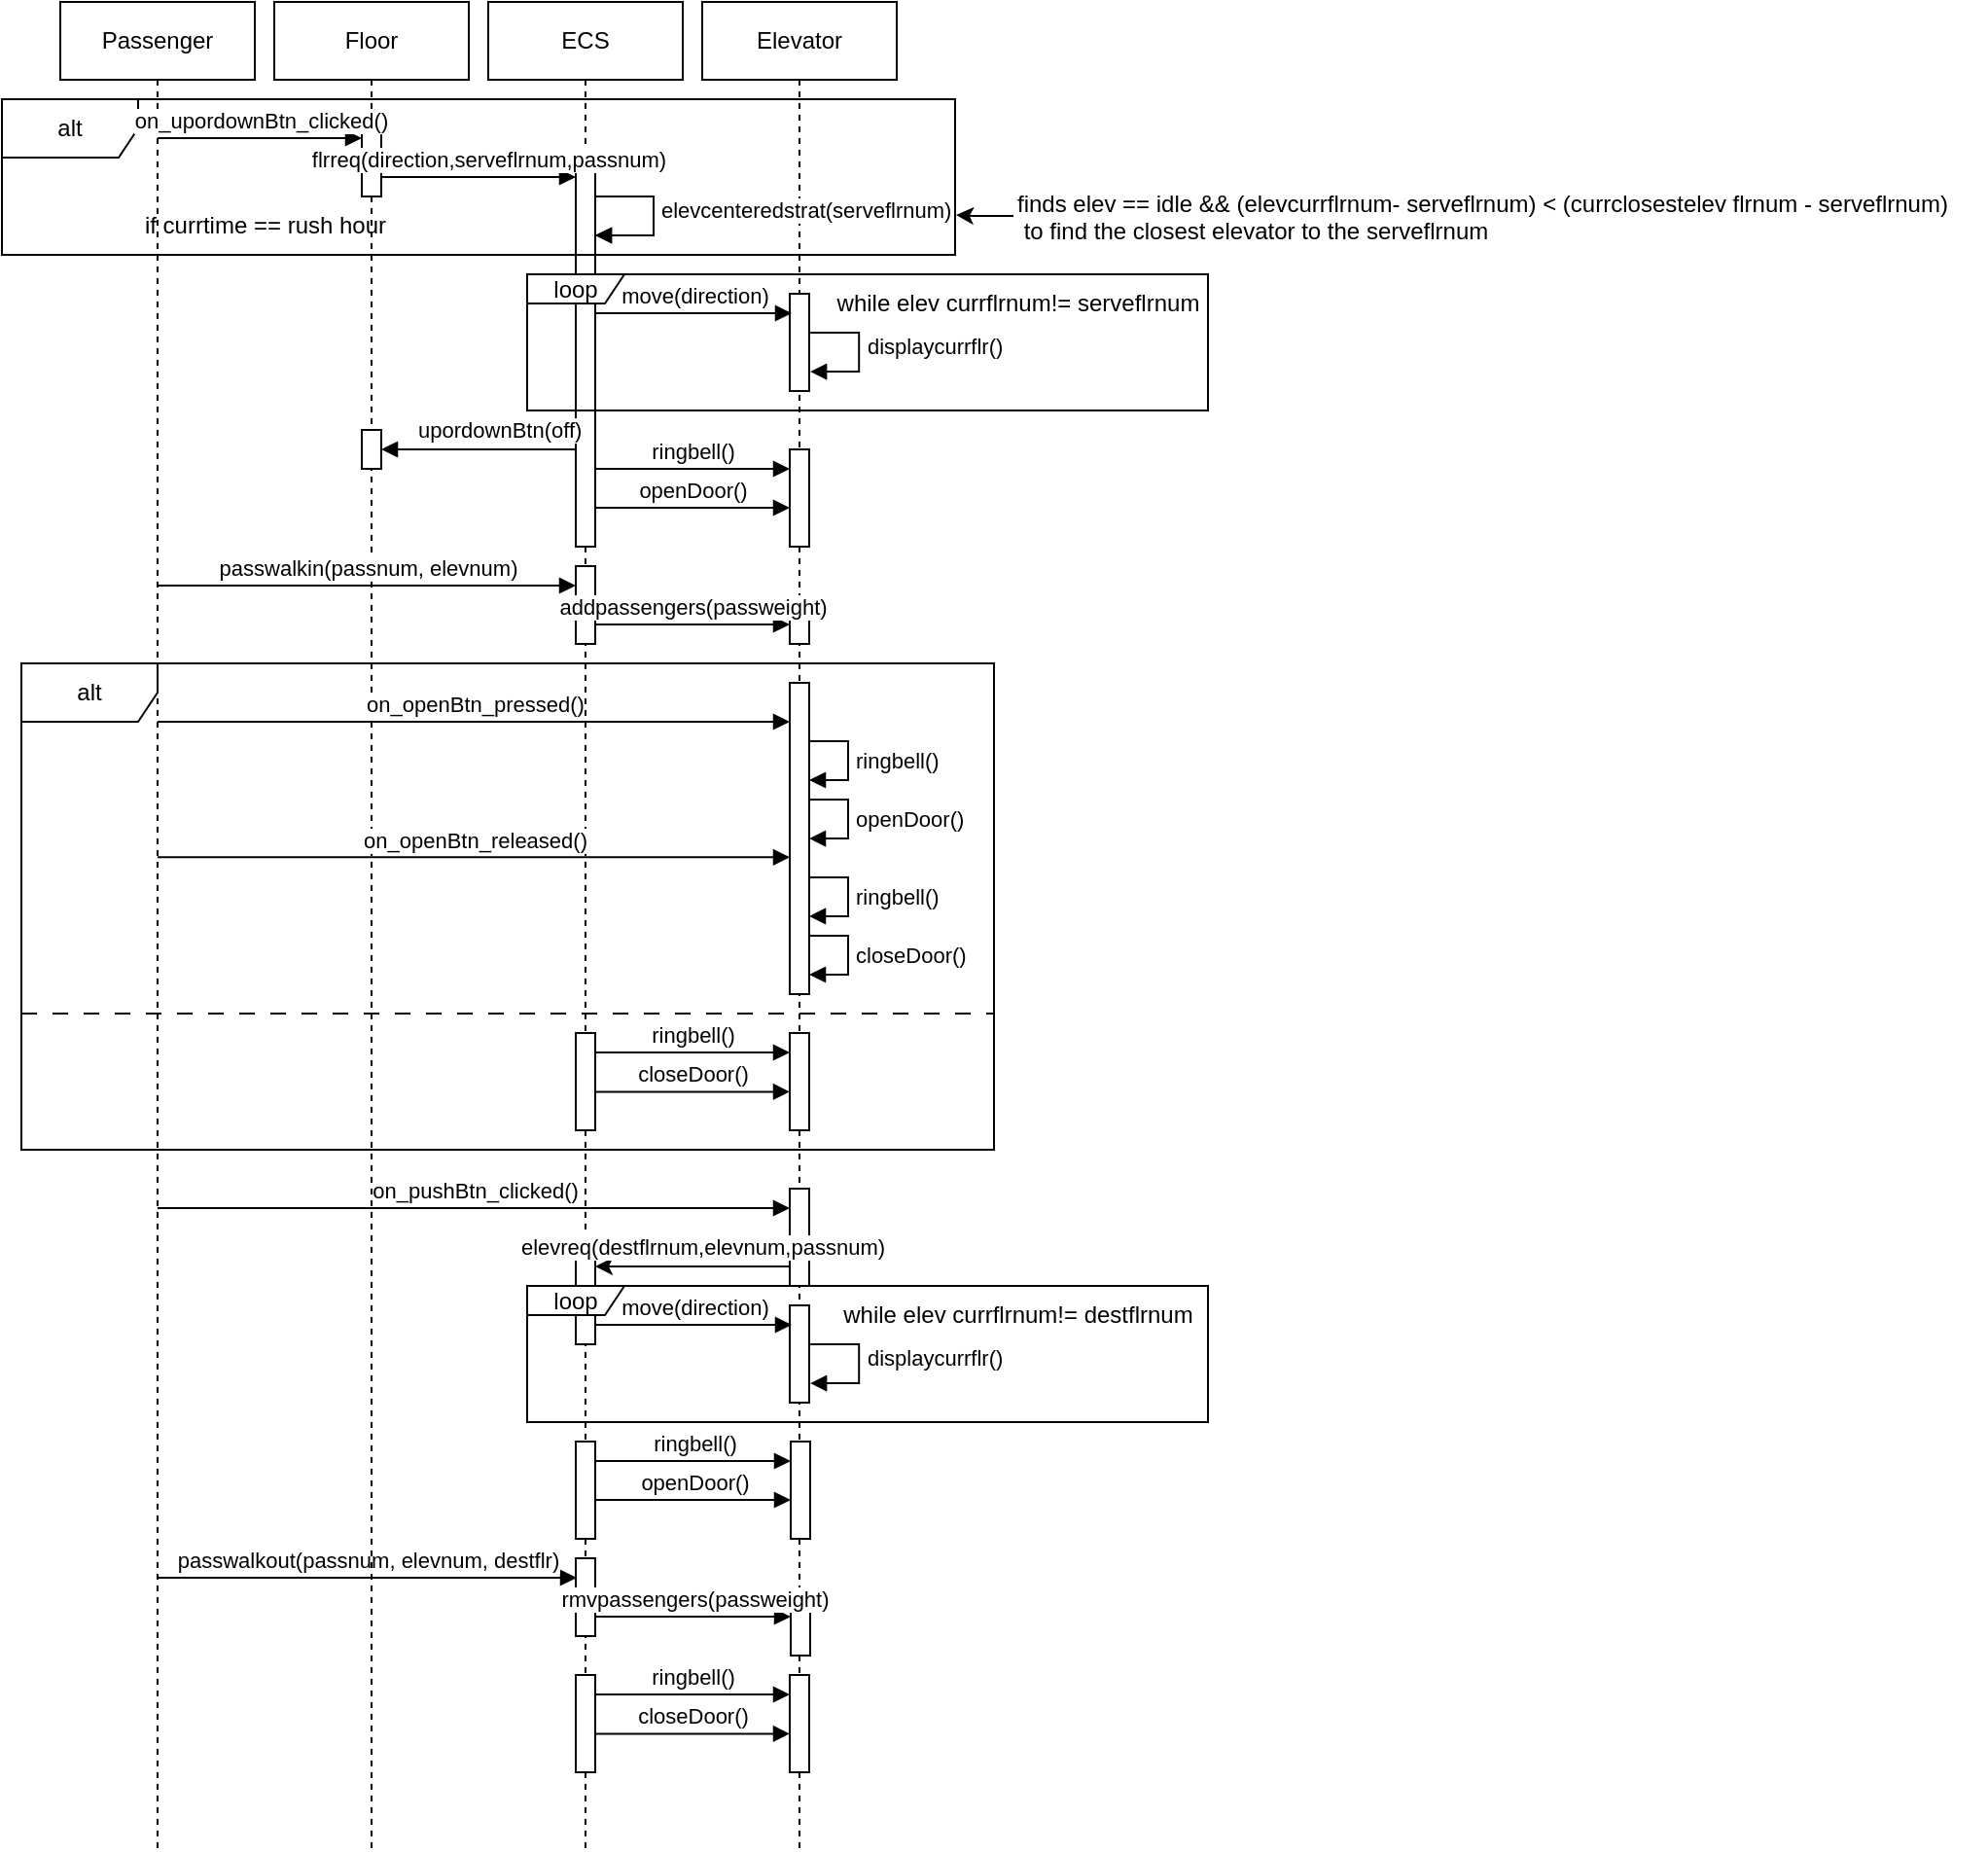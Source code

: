<mxfile version="21.0.8"><diagram name="Page-1" id="2YBvvXClWsGukQMizWep"><mxGraphModel dx="1195" dy="637" grid="1" gridSize="10" guides="1" tooltips="1" connect="1" arrows="1" fold="1" page="1" pageScale="1" pageWidth="850" pageHeight="1100" math="0" shadow="0"><root><mxCell id="0"/><mxCell id="1" parent="0"/><mxCell id="DRVwqSo1FfU3gmkFrwqH-10" value="" style="html=1;points=[];perimeter=orthogonalPerimeter;outlineConnect=0;targetShapes=umlLifeline;portConstraint=eastwest;newEdgeStyle={&quot;edgeStyle&quot;:&quot;elbowEdgeStyle&quot;,&quot;elbow&quot;:&quot;vertical&quot;,&quot;curved&quot;:0,&quot;rounded&quot;:0};" vertex="1" parent="1"><mxGeometry x="305" y="120" width="10" height="200" as="geometry"/></mxCell><mxCell id="DRVwqSo1FfU3gmkFrwqH-79" value="ECS" style="shape=umlLifeline;perimeter=lifelinePerimeter;whiteSpace=wrap;html=1;container=0;dropTarget=0;collapsible=0;recursiveResize=0;outlineConnect=0;portConstraint=eastwest;newEdgeStyle={&quot;edgeStyle&quot;:&quot;elbowEdgeStyle&quot;,&quot;elbow&quot;:&quot;vertical&quot;,&quot;curved&quot;:0,&quot;rounded&quot;:0};" vertex="1" parent="1"><mxGeometry x="260" y="40" width="100" height="950" as="geometry"/></mxCell><mxCell id="DRVwqSo1FfU3gmkFrwqH-80" value="" style="html=1;points=[];perimeter=orthogonalPerimeter;outlineConnect=0;targetShapes=umlLifeline;portConstraint=eastwest;newEdgeStyle={&quot;edgeStyle&quot;:&quot;elbowEdgeStyle&quot;,&quot;elbow&quot;:&quot;vertical&quot;,&quot;curved&quot;:0,&quot;rounded&quot;:0};" vertex="1" parent="DRVwqSo1FfU3gmkFrwqH-79"><mxGeometry x="45" y="80" width="10" height="200" as="geometry"/></mxCell><mxCell id="DRVwqSo1FfU3gmkFrwqH-81" value="elevcenteredstrat(serveflrnum)" style="edgeStyle=orthogonalEdgeStyle;html=1;align=left;spacingLeft=2;endArrow=block;rounded=0;strokeColor=default;elbow=vertical;" edge="1" parent="DRVwqSo1FfU3gmkFrwqH-79" source="DRVwqSo1FfU3gmkFrwqH-80" target="DRVwqSo1FfU3gmkFrwqH-80"><mxGeometry x="-0.091" relative="1" as="geometry"><mxPoint x="60.0" y="100.0" as="sourcePoint"/><Array as="points"><mxPoint x="85" y="100"/><mxPoint x="85" y="120"/></Array><mxPoint x="60.0" y="120.0" as="targetPoint"/><mxPoint as="offset"/></mxGeometry></mxCell><mxCell id="DRVwqSo1FfU3gmkFrwqH-82" value="" style="html=1;points=[];perimeter=orthogonalPerimeter;outlineConnect=0;targetShapes=umlLifeline;portConstraint=eastwest;newEdgeStyle={&quot;edgeStyle&quot;:&quot;elbowEdgeStyle&quot;,&quot;elbow&quot;:&quot;vertical&quot;,&quot;curved&quot;:0,&quot;rounded&quot;:0};" vertex="1" parent="DRVwqSo1FfU3gmkFrwqH-79"><mxGeometry x="45" y="290" width="10" height="40" as="geometry"/></mxCell><mxCell id="DRVwqSo1FfU3gmkFrwqH-83" value="" style="html=1;points=[];perimeter=orthogonalPerimeter;outlineConnect=0;targetShapes=umlLifeline;portConstraint=eastwest;newEdgeStyle={&quot;edgeStyle&quot;:&quot;elbowEdgeStyle&quot;,&quot;elbow&quot;:&quot;vertical&quot;,&quot;curved&quot;:0,&quot;rounded&quot;:0};" vertex="1" parent="DRVwqSo1FfU3gmkFrwqH-79"><mxGeometry x="45" y="530" width="10" height="50" as="geometry"/></mxCell><mxCell id="DRVwqSo1FfU3gmkFrwqH-84" value="" style="html=1;points=[];perimeter=orthogonalPerimeter;outlineConnect=0;targetShapes=umlLifeline;portConstraint=eastwest;newEdgeStyle={&quot;edgeStyle&quot;:&quot;elbowEdgeStyle&quot;,&quot;elbow&quot;:&quot;vertical&quot;,&quot;curved&quot;:0,&quot;rounded&quot;:0};" vertex="1" parent="DRVwqSo1FfU3gmkFrwqH-79"><mxGeometry x="45" y="640" width="10" height="50" as="geometry"/></mxCell><mxCell id="DRVwqSo1FfU3gmkFrwqH-91" value="" style="html=1;points=[];perimeter=orthogonalPerimeter;outlineConnect=0;targetShapes=umlLifeline;portConstraint=eastwest;newEdgeStyle={&quot;edgeStyle&quot;:&quot;elbowEdgeStyle&quot;,&quot;elbow&quot;:&quot;vertical&quot;,&quot;curved&quot;:0,&quot;rounded&quot;:0};" vertex="1" parent="DRVwqSo1FfU3gmkFrwqH-79"><mxGeometry x="45" y="740" width="10" height="50" as="geometry"/></mxCell><mxCell id="DRVwqSo1FfU3gmkFrwqH-28" value="alt" style="shape=umlFrame;whiteSpace=wrap;html=1;width=70;height=30;" vertex="1" parent="1"><mxGeometry x="20" y="380" width="500" height="250" as="geometry"/></mxCell><mxCell id="fwBxa_RPbavBCtS1YGhY-19" value="Elevator" style="shape=umlLifeline;perimeter=lifelinePerimeter;whiteSpace=wrap;html=1;container=0;dropTarget=0;collapsible=0;recursiveResize=0;outlineConnect=0;portConstraint=eastwest;newEdgeStyle={&quot;edgeStyle&quot;:&quot;elbowEdgeStyle&quot;,&quot;elbow&quot;:&quot;vertical&quot;,&quot;curved&quot;:0,&quot;rounded&quot;:0};" parent="1" vertex="1"><mxGeometry x="370" y="40" width="100" height="950" as="geometry"/></mxCell><mxCell id="DRVwqSo1FfU3gmkFrwqH-16" value="" style="html=1;points=[];perimeter=orthogonalPerimeter;outlineConnect=0;targetShapes=umlLifeline;portConstraint=eastwest;newEdgeStyle={&quot;edgeStyle&quot;:&quot;elbowEdgeStyle&quot;,&quot;elbow&quot;:&quot;vertical&quot;,&quot;curved&quot;:0,&quot;rounded&quot;:0};" vertex="1" parent="fwBxa_RPbavBCtS1YGhY-19"><mxGeometry x="45" y="150" width="10" height="50" as="geometry"/></mxCell><mxCell id="DRVwqSo1FfU3gmkFrwqH-21" value="" style="html=1;points=[];perimeter=orthogonalPerimeter;outlineConnect=0;targetShapes=umlLifeline;portConstraint=eastwest;newEdgeStyle={&quot;edgeStyle&quot;:&quot;elbowEdgeStyle&quot;,&quot;elbow&quot;:&quot;vertical&quot;,&quot;curved&quot;:0,&quot;rounded&quot;:0};" vertex="1" parent="fwBxa_RPbavBCtS1YGhY-19"><mxGeometry x="45" y="230" width="10" height="50" as="geometry"/></mxCell><mxCell id="DRVwqSo1FfU3gmkFrwqH-27" value="" style="html=1;points=[];perimeter=orthogonalPerimeter;outlineConnect=0;targetShapes=umlLifeline;portConstraint=eastwest;newEdgeStyle={&quot;edgeStyle&quot;:&quot;elbowEdgeStyle&quot;,&quot;elbow&quot;:&quot;vertical&quot;,&quot;curved&quot;:0,&quot;rounded&quot;:0};" vertex="1" parent="fwBxa_RPbavBCtS1YGhY-19"><mxGeometry x="45" y="310" width="10" height="20" as="geometry"/></mxCell><mxCell id="DRVwqSo1FfU3gmkFrwqH-46" value="" style="html=1;points=[];perimeter=orthogonalPerimeter;outlineConnect=0;targetShapes=umlLifeline;portConstraint=eastwest;newEdgeStyle={&quot;edgeStyle&quot;:&quot;elbowEdgeStyle&quot;,&quot;elbow&quot;:&quot;vertical&quot;,&quot;curved&quot;:0,&quot;rounded&quot;:0};" vertex="1" parent="fwBxa_RPbavBCtS1YGhY-19"><mxGeometry x="45" y="350" width="10" height="160" as="geometry"/></mxCell><mxCell id="DRVwqSo1FfU3gmkFrwqH-60" value="" style="html=1;points=[];perimeter=orthogonalPerimeter;outlineConnect=0;targetShapes=umlLifeline;portConstraint=eastwest;newEdgeStyle={&quot;edgeStyle&quot;:&quot;elbowEdgeStyle&quot;,&quot;elbow&quot;:&quot;vertical&quot;,&quot;curved&quot;:0,&quot;rounded&quot;:0};" vertex="1" parent="fwBxa_RPbavBCtS1YGhY-19"><mxGeometry x="45" y="530" width="10" height="50" as="geometry"/></mxCell><mxCell id="DRVwqSo1FfU3gmkFrwqH-66" value="" style="html=1;points=[];perimeter=orthogonalPerimeter;outlineConnect=0;targetShapes=umlLifeline;portConstraint=eastwest;newEdgeStyle={&quot;edgeStyle&quot;:&quot;elbowEdgeStyle&quot;,&quot;elbow&quot;:&quot;vertical&quot;,&quot;curved&quot;:0,&quot;rounded&quot;:0};" vertex="1" parent="fwBxa_RPbavBCtS1YGhY-19"><mxGeometry x="45" y="610" width="10" height="50" as="geometry"/></mxCell><mxCell id="DRVwqSo1FfU3gmkFrwqH-85" value="" style="html=1;points=[];perimeter=orthogonalPerimeter;outlineConnect=0;targetShapes=umlLifeline;portConstraint=eastwest;newEdgeStyle={&quot;edgeStyle&quot;:&quot;elbowEdgeStyle&quot;,&quot;elbow&quot;:&quot;vertical&quot;,&quot;curved&quot;:0,&quot;rounded&quot;:0};" vertex="1" parent="fwBxa_RPbavBCtS1YGhY-19"><mxGeometry x="45.5" y="740" width="10" height="50" as="geometry"/></mxCell><mxCell id="DRVwqSo1FfU3gmkFrwqH-86" value="ringbell()" style="html=1;verticalAlign=bottom;endArrow=block;edgeStyle=elbowEdgeStyle;elbow=vertical;curved=0;rounded=0;" edge="1" parent="fwBxa_RPbavBCtS1YGhY-19"><mxGeometry x="0.002" relative="1" as="geometry"><mxPoint x="-54.5" y="750.0" as="sourcePoint"/><Array as="points"><mxPoint x="-29.5" y="750"/><mxPoint x="25.5" y="739.71"/><mxPoint x="35.5" y="739.71"/><mxPoint x="15.5" y="729.71"/><mxPoint x="136" y="739.71"/><mxPoint x="126" y="769.71"/><mxPoint x="96" y="739.71"/><mxPoint x="116" y="719.71"/><mxPoint x="66" y="699.71"/><mxPoint x="46" y="679.71"/><mxPoint x="26" y="669.71"/><mxPoint x="46" y="689.71"/></Array><mxPoint x="45.5" y="750" as="targetPoint"/><mxPoint as="offset"/></mxGeometry></mxCell><mxCell id="DRVwqSo1FfU3gmkFrwqH-87" value="openDoor()" style="html=1;verticalAlign=bottom;endArrow=block;edgeStyle=elbowEdgeStyle;elbow=vertical;curved=0;rounded=0;" edge="1" parent="fwBxa_RPbavBCtS1YGhY-19"><mxGeometry x="0.002" relative="1" as="geometry"><mxPoint x="-54.5" y="770.0" as="sourcePoint"/><Array as="points"><mxPoint x="10.5" y="770"/><mxPoint x="25.5" y="759.71"/><mxPoint x="35.5" y="759.71"/><mxPoint x="15.5" y="749.71"/><mxPoint x="136" y="759.71"/><mxPoint x="126" y="789.71"/><mxPoint x="96" y="759.71"/><mxPoint x="116" y="739.71"/><mxPoint x="66" y="719.71"/><mxPoint x="46" y="699.71"/><mxPoint x="26" y="689.71"/><mxPoint x="46" y="709.71"/></Array><mxPoint x="45.5" y="770" as="targetPoint"/><mxPoint as="offset"/></mxGeometry></mxCell><mxCell id="DRVwqSo1FfU3gmkFrwqH-88" value="passwalkout(passnum, elevnum, destflr)" style="html=1;verticalAlign=bottom;endArrow=block;edgeStyle=elbowEdgeStyle;elbow=vertical;curved=0;rounded=0;" edge="1" parent="fwBxa_RPbavBCtS1YGhY-19" source="fwBxa_RPbavBCtS1YGhY-17"><mxGeometry x="0.002" relative="1" as="geometry"><mxPoint x="-277" y="810" as="sourcePoint"/><Array as="points"><mxPoint x="-177" y="810"/><mxPoint x="-306.5" y="840"/><mxPoint x="-306.5" y="830"/><mxPoint x="-316.5" y="860"/><mxPoint x="-346.5" y="830"/><mxPoint x="-326.5" y="810"/><mxPoint x="-376.5" y="790"/><mxPoint x="-396.5" y="770"/><mxPoint x="-416.5" y="760"/><mxPoint x="-396.5" y="780"/></Array><mxPoint x="-64.5" y="810" as="targetPoint"/><mxPoint as="offset"/></mxGeometry></mxCell><mxCell id="DRVwqSo1FfU3gmkFrwqH-90" value="" style="html=1;points=[];perimeter=orthogonalPerimeter;outlineConnect=0;targetShapes=umlLifeline;portConstraint=eastwest;newEdgeStyle={&quot;edgeStyle&quot;:&quot;elbowEdgeStyle&quot;,&quot;elbow&quot;:&quot;vertical&quot;,&quot;curved&quot;:0,&quot;rounded&quot;:0};" vertex="1" parent="fwBxa_RPbavBCtS1YGhY-19"><mxGeometry x="45.5" y="820" width="10" height="30" as="geometry"/></mxCell><mxCell id="DRVwqSo1FfU3gmkFrwqH-92" value="" style="html=1;points=[];perimeter=orthogonalPerimeter;outlineConnect=0;targetShapes=umlLifeline;portConstraint=eastwest;newEdgeStyle={&quot;edgeStyle&quot;:&quot;elbowEdgeStyle&quot;,&quot;elbow&quot;:&quot;vertical&quot;,&quot;curved&quot;:0,&quot;rounded&quot;:0};" vertex="1" parent="fwBxa_RPbavBCtS1YGhY-19"><mxGeometry x="-65" y="800" width="10" height="40" as="geometry"/></mxCell><mxCell id="DRVwqSo1FfU3gmkFrwqH-89" value="rmvpassengers(passweight)" style="html=1;verticalAlign=bottom;endArrow=block;edgeStyle=elbowEdgeStyle;elbow=vertical;curved=0;rounded=0;" edge="1" parent="fwBxa_RPbavBCtS1YGhY-19" source="DRVwqSo1FfU3gmkFrwqH-92"><mxGeometry relative="1" as="geometry"><mxPoint x="-54.5" y="830" as="sourcePoint"/><Array as="points"><mxPoint x="-24.5" y="830"/><mxPoint x="-79" y="860"/><mxPoint x="-79" y="850"/><mxPoint x="-89" y="880"/><mxPoint x="-119" y="850"/><mxPoint x="-99" y="830"/><mxPoint x="-149" y="810"/><mxPoint x="-169" y="790"/><mxPoint x="-189" y="780"/><mxPoint x="-169" y="800"/></Array><mxPoint x="45.5" y="830" as="targetPoint"/><mxPoint as="offset"/></mxGeometry></mxCell><mxCell id="DRVwqSo1FfU3gmkFrwqH-95" value="" style="html=1;points=[];perimeter=orthogonalPerimeter;outlineConnect=0;targetShapes=umlLifeline;portConstraint=eastwest;newEdgeStyle={&quot;edgeStyle&quot;:&quot;elbowEdgeStyle&quot;,&quot;elbow&quot;:&quot;vertical&quot;,&quot;curved&quot;:0,&quot;rounded&quot;:0};" vertex="1" parent="fwBxa_RPbavBCtS1YGhY-19"><mxGeometry x="-65" y="860" width="10" height="50" as="geometry"/></mxCell><mxCell id="DRVwqSo1FfU3gmkFrwqH-96" value="" style="html=1;points=[];perimeter=orthogonalPerimeter;outlineConnect=0;targetShapes=umlLifeline;portConstraint=eastwest;newEdgeStyle={&quot;edgeStyle&quot;:&quot;elbowEdgeStyle&quot;,&quot;elbow&quot;:&quot;vertical&quot;,&quot;curved&quot;:0,&quot;rounded&quot;:0};" vertex="1" parent="fwBxa_RPbavBCtS1YGhY-19"><mxGeometry x="45" y="860" width="10" height="50" as="geometry"/></mxCell><mxCell id="DRVwqSo1FfU3gmkFrwqH-97" value="closeDoor()" style="html=1;verticalAlign=bottom;endArrow=block;edgeStyle=elbowEdgeStyle;elbow=vertical;curved=0;rounded=0;" edge="1" parent="fwBxa_RPbavBCtS1YGhY-19"><mxGeometry x="0.002" relative="1" as="geometry"><mxPoint x="-55" y="890.24" as="sourcePoint"/><Array as="points"><mxPoint x="20" y="890.24"/><mxPoint x="30" y="890.24"/><mxPoint x="10" y="880.24"/><mxPoint x="130.5" y="890.24"/><mxPoint x="120.5" y="920.24"/><mxPoint x="90.5" y="890.24"/><mxPoint x="110.5" y="870.24"/><mxPoint x="60.5" y="850.24"/><mxPoint x="40.5" y="830.24"/><mxPoint x="20.5" y="820.24"/><mxPoint x="40.5" y="840.24"/></Array><mxPoint x="45" y="890.24" as="targetPoint"/><mxPoint as="offset"/></mxGeometry></mxCell><mxCell id="DRVwqSo1FfU3gmkFrwqH-98" value="ringbell()" style="html=1;verticalAlign=bottom;endArrow=block;edgeStyle=elbowEdgeStyle;elbow=vertical;curved=0;rounded=0;" edge="1" parent="fwBxa_RPbavBCtS1YGhY-19"><mxGeometry x="0.002" relative="1" as="geometry"><mxPoint x="-55" y="870" as="sourcePoint"/><Array as="points"><mxPoint x="20" y="870"/><mxPoint x="30" y="870"/><mxPoint x="10" y="860"/><mxPoint x="130.5" y="870"/><mxPoint x="120.5" y="900"/><mxPoint x="90.5" y="870"/><mxPoint x="110.5" y="850"/><mxPoint x="60.5" y="830"/><mxPoint x="40.5" y="810"/><mxPoint x="20.5" y="800"/><mxPoint x="40.5" y="820"/></Array><mxPoint x="45" y="870" as="targetPoint"/><mxPoint as="offset"/></mxGeometry></mxCell><mxCell id="DRVwqSo1FfU3gmkFrwqH-99" value="" style="html=1;points=[];perimeter=orthogonalPerimeter;outlineConnect=0;targetShapes=umlLifeline;portConstraint=eastwest;newEdgeStyle={&quot;edgeStyle&quot;:&quot;elbowEdgeStyle&quot;,&quot;elbow&quot;:&quot;vertical&quot;,&quot;curved&quot;:0,&quot;rounded&quot;:0};" vertex="1" parent="fwBxa_RPbavBCtS1YGhY-19"><mxGeometry x="-65" y="860" width="10" height="50" as="geometry"/></mxCell><mxCell id="DRVwqSo1FfU3gmkFrwqH-11" value="alt" style="shape=umlFrame;whiteSpace=wrap;html=1;width=70;height=30;" vertex="1" parent="1"><mxGeometry x="10" y="90" width="490" height="80" as="geometry"/></mxCell><mxCell id="fwBxa_RPbavBCtS1YGhY-17" value="Passenger" style="shape=umlLifeline;perimeter=lifelinePerimeter;whiteSpace=wrap;html=1;container=0;dropTarget=0;collapsible=0;recursiveResize=0;outlineConnect=0;portConstraint=eastwest;newEdgeStyle={&quot;edgeStyle&quot;:&quot;elbowEdgeStyle&quot;,&quot;elbow&quot;:&quot;vertical&quot;,&quot;curved&quot;:0,&quot;rounded&quot;:0};" parent="1" vertex="1"><mxGeometry x="40" y="40" width="100" height="950" as="geometry"/></mxCell><mxCell id="DRVwqSo1FfU3gmkFrwqH-3" value="Floor" style="shape=umlLifeline;perimeter=lifelinePerimeter;whiteSpace=wrap;html=1;container=0;dropTarget=0;collapsible=0;recursiveResize=0;outlineConnect=0;portConstraint=eastwest;newEdgeStyle={&quot;edgeStyle&quot;:&quot;elbowEdgeStyle&quot;,&quot;elbow&quot;:&quot;vertical&quot;,&quot;curved&quot;:0,&quot;rounded&quot;:0};" vertex="1" parent="1"><mxGeometry x="150" y="40" width="100" height="950" as="geometry"/></mxCell><mxCell id="DRVwqSo1FfU3gmkFrwqH-8" value="" style="html=1;points=[];perimeter=orthogonalPerimeter;outlineConnect=0;targetShapes=umlLifeline;portConstraint=eastwest;newEdgeStyle={&quot;edgeStyle&quot;:&quot;elbowEdgeStyle&quot;,&quot;elbow&quot;:&quot;vertical&quot;,&quot;curved&quot;:0,&quot;rounded&quot;:0};" vertex="1" parent="DRVwqSo1FfU3gmkFrwqH-3"><mxGeometry x="45" y="60" width="10" height="40" as="geometry"/></mxCell><mxCell id="DRVwqSo1FfU3gmkFrwqH-23" value="" style="html=1;points=[];perimeter=orthogonalPerimeter;outlineConnect=0;targetShapes=umlLifeline;portConstraint=eastwest;newEdgeStyle={&quot;edgeStyle&quot;:&quot;elbowEdgeStyle&quot;,&quot;elbow&quot;:&quot;vertical&quot;,&quot;curved&quot;:0,&quot;rounded&quot;:0};" vertex="1" parent="DRVwqSo1FfU3gmkFrwqH-3"><mxGeometry x="45" y="220" width="10" height="20" as="geometry"/></mxCell><mxCell id="DRVwqSo1FfU3gmkFrwqH-7" value="on_upordownBtn_clicked()" style="html=1;verticalAlign=bottom;endArrow=block;edgeStyle=elbowEdgeStyle;elbow=vertical;curved=0;rounded=0;" edge="1" parent="DRVwqSo1FfU3gmkFrwqH-3" target="DRVwqSo1FfU3gmkFrwqH-8"><mxGeometry relative="1" as="geometry"><mxPoint x="-60" y="70" as="sourcePoint"/><Array as="points"><mxPoint y="70"/><mxPoint x="-140" y="70"/><mxPoint x="-80" y="60"/><mxPoint x="-100" y="50"/><mxPoint x="-80" y="70"/></Array><mxPoint x="40" y="70" as="targetPoint"/></mxGeometry></mxCell><mxCell id="DRVwqSo1FfU3gmkFrwqH-9" value="flrreq(direction,serveflrnum,passnum)" style="html=1;verticalAlign=bottom;endArrow=block;edgeStyle=elbowEdgeStyle;elbow=vertical;curved=0;rounded=0;" edge="1" parent="1" source="DRVwqSo1FfU3gmkFrwqH-8" target="DRVwqSo1FfU3gmkFrwqH-10"><mxGeometry x="0.093" relative="1" as="geometry"><mxPoint x="205" y="110.0" as="sourcePoint"/><Array as="points"><mxPoint x="250" y="130"/><mxPoint x="260" y="100"/><mxPoint x="240" y="80"/><mxPoint x="210" y="60"/><mxPoint x="190" y="40"/><mxPoint x="170" y="30"/><mxPoint x="190" y="50"/></Array><mxPoint x="290" y="130" as="targetPoint"/><mxPoint as="offset"/></mxGeometry></mxCell><mxCell id="DRVwqSo1FfU3gmkFrwqH-12" value="if currtime == rush hour" style="text;html=1;align=center;verticalAlign=middle;resizable=0;points=[];autosize=1;strokeColor=none;fillColor=none;" vertex="1" parent="1"><mxGeometry x="70" y="140" width="150" height="30" as="geometry"/></mxCell><mxCell id="DRVwqSo1FfU3gmkFrwqH-14" value="move(direction)" style="html=1;verticalAlign=bottom;endArrow=block;edgeStyle=elbowEdgeStyle;elbow=vertical;curved=0;rounded=0;" edge="1" parent="1"><mxGeometry relative="1" as="geometry"><mxPoint x="315" y="200" as="sourcePoint"/><Array as="points"><mxPoint x="380" y="200"/><mxPoint x="350" y="190"/><mxPoint x="400.55" y="140"/><mxPoint x="380.55" y="130"/><mxPoint x="400.55" y="150"/></Array><mxPoint x="416" y="200" as="targetPoint"/></mxGeometry></mxCell><mxCell id="DRVwqSo1FfU3gmkFrwqH-15" value="displaycurrflr()" style="edgeStyle=orthogonalEdgeStyle;html=1;align=left;spacingLeft=2;endArrow=block;rounded=0;strokeColor=default;elbow=vertical;" edge="1" parent="1"><mxGeometry x="-0.091" relative="1" as="geometry"><mxPoint x="425.55" y="210.02" as="sourcePoint"/><Array as="points"><mxPoint x="450.58" y="210"/><mxPoint x="450.58" y="230"/></Array><mxPoint x="425.55" y="230.02" as="targetPoint"/><mxPoint as="offset"/></mxGeometry></mxCell><mxCell id="DRVwqSo1FfU3gmkFrwqH-18" value="while elev currflrnum!= serveflrnum" style="text;html=1;strokeColor=none;fillColor=none;align=center;verticalAlign=middle;whiteSpace=wrap;rounded=0;" vertex="1" parent="1"><mxGeometry x="430" y="180" width="205" height="30" as="geometry"/></mxCell><mxCell id="DRVwqSo1FfU3gmkFrwqH-19" value="ringbell()" style="html=1;verticalAlign=bottom;endArrow=block;edgeStyle=elbowEdgeStyle;elbow=vertical;curved=0;rounded=0;" edge="1" parent="1" target="DRVwqSo1FfU3gmkFrwqH-21"><mxGeometry x="0.002" relative="1" as="geometry"><mxPoint x="315" y="280.0" as="sourcePoint"/><Array as="points"><mxPoint x="340" y="280"/><mxPoint x="395" y="269.71"/><mxPoint x="405" y="269.71"/><mxPoint x="385" y="259.71"/><mxPoint x="505.5" y="269.71"/><mxPoint x="495.5" y="299.71"/><mxPoint x="465.5" y="269.71"/><mxPoint x="485.5" y="249.71"/><mxPoint x="435.5" y="229.71"/><mxPoint x="415.5" y="209.71"/><mxPoint x="395.5" y="199.71"/><mxPoint x="415.5" y="219.71"/></Array><mxPoint x="400" y="280" as="targetPoint"/><mxPoint as="offset"/></mxGeometry></mxCell><mxCell id="DRVwqSo1FfU3gmkFrwqH-20" value="openDoor()" style="html=1;verticalAlign=bottom;endArrow=block;edgeStyle=elbowEdgeStyle;elbow=vertical;curved=0;rounded=0;" edge="1" parent="1" target="DRVwqSo1FfU3gmkFrwqH-21"><mxGeometry x="0.002" relative="1" as="geometry"><mxPoint x="315" y="300.0" as="sourcePoint"/><Array as="points"><mxPoint x="380" y="300"/><mxPoint x="395" y="289.71"/><mxPoint x="405" y="289.71"/><mxPoint x="385" y="279.71"/><mxPoint x="505.5" y="289.71"/><mxPoint x="495.5" y="319.71"/><mxPoint x="465.5" y="289.71"/><mxPoint x="485.5" y="269.71"/><mxPoint x="435.5" y="249.71"/><mxPoint x="415.5" y="229.71"/><mxPoint x="395.5" y="219.71"/><mxPoint x="415.5" y="239.71"/></Array><mxPoint x="390" y="300" as="targetPoint"/><mxPoint as="offset"/></mxGeometry></mxCell><mxCell id="DRVwqSo1FfU3gmkFrwqH-22" value="upordownBtn(off)" style="edgeStyle=orthogonalEdgeStyle;html=1;align=left;spacingLeft=2;endArrow=block;rounded=0;strokeColor=default;elbow=vertical;" edge="1" parent="1"><mxGeometry x="0.697" y="-10" relative="1" as="geometry"><mxPoint x="305" y="270.0" as="sourcePoint"/><Array as="points"><mxPoint x="280" y="270.0"/><mxPoint x="280" y="270.0"/></Array><mxPoint x="205" y="270.0" as="targetPoint"/><mxPoint as="offset"/></mxGeometry></mxCell><mxCell id="DRVwqSo1FfU3gmkFrwqH-24" value="passwalkin(passnum, elevnum)" style="html=1;verticalAlign=bottom;endArrow=block;edgeStyle=elbowEdgeStyle;elbow=vertical;curved=0;rounded=0;" edge="1" parent="1" target="DRVwqSo1FfU3gmkFrwqH-26"><mxGeometry x="0.002" relative="1" as="geometry"><mxPoint x="90" y="340" as="sourcePoint"/><Array as="points"><mxPoint x="192.5" y="340"/><mxPoint x="63" y="370.0"/><mxPoint x="63" y="360.0"/><mxPoint x="53" y="390.0"/><mxPoint x="23" y="360.0"/><mxPoint x="43" y="340.0"/><mxPoint x="-7" y="320.0"/><mxPoint x="-27" y="300.0"/><mxPoint x="-47" y="290.0"/><mxPoint x="-27" y="310.0"/></Array><mxPoint x="197.5" y="340" as="targetPoint"/><mxPoint as="offset"/></mxGeometry></mxCell><mxCell id="DRVwqSo1FfU3gmkFrwqH-48" value="on_openBtn_pressed()" style="html=1;verticalAlign=bottom;endArrow=block;edgeStyle=elbowEdgeStyle;elbow=vertical;curved=0;rounded=0;" edge="1" parent="1" source="fwBxa_RPbavBCtS1YGhY-17" target="DRVwqSo1FfU3gmkFrwqH-46"><mxGeometry relative="1" as="geometry"><mxPoint x="300" y="410" as="sourcePoint"/><Array as="points"><mxPoint x="360" y="410"/><mxPoint x="220" y="410"/><mxPoint x="280" y="400"/><mxPoint x="260" y="390"/><mxPoint x="280" y="410"/></Array><mxPoint x="405" y="410" as="targetPoint"/></mxGeometry></mxCell><mxCell id="DRVwqSo1FfU3gmkFrwqH-51" value="ringbell()" style="edgeStyle=orthogonalEdgeStyle;html=1;align=left;spacingLeft=2;endArrow=block;rounded=0;strokeColor=default;elbow=vertical;" edge="1" parent="1"><mxGeometry x="-0.004" relative="1" as="geometry"><mxPoint x="425" y="420" as="sourcePoint"/><Array as="points"><mxPoint x="445" y="419.94"/><mxPoint x="445" y="439.94"/></Array><mxPoint x="425" y="440" as="targetPoint"/><mxPoint as="offset"/></mxGeometry></mxCell><mxCell id="DRVwqSo1FfU3gmkFrwqH-52" value="openDoor()" style="edgeStyle=orthogonalEdgeStyle;html=1;align=left;spacingLeft=2;endArrow=block;rounded=0;strokeColor=default;elbow=vertical;" edge="1" parent="1"><mxGeometry x="-0.004" relative="1" as="geometry"><mxPoint x="425" y="450.03" as="sourcePoint"/><Array as="points"><mxPoint x="445" y="449.97"/><mxPoint x="445" y="469.97"/></Array><mxPoint x="425" y="470.03" as="targetPoint"/><mxPoint as="offset"/></mxGeometry></mxCell><mxCell id="DRVwqSo1FfU3gmkFrwqH-55" value="ringbell()" style="edgeStyle=orthogonalEdgeStyle;html=1;align=left;spacingLeft=2;endArrow=block;rounded=0;strokeColor=default;elbow=vertical;" edge="1" parent="1"><mxGeometry x="-0.004" relative="1" as="geometry"><mxPoint x="425" y="489.97" as="sourcePoint"/><Array as="points"><mxPoint x="445" y="489.91"/><mxPoint x="445" y="509.91"/></Array><mxPoint x="425" y="509.97" as="targetPoint"/><mxPoint as="offset"/></mxGeometry></mxCell><mxCell id="DRVwqSo1FfU3gmkFrwqH-56" value="closeDoor()" style="edgeStyle=orthogonalEdgeStyle;html=1;align=left;spacingLeft=2;endArrow=block;rounded=0;strokeColor=default;elbow=vertical;" edge="1" parent="1"><mxGeometry x="-0.004" relative="1" as="geometry"><mxPoint x="425" y="520" as="sourcePoint"/><Array as="points"><mxPoint x="445" y="519.94"/><mxPoint x="445" y="539.94"/></Array><mxPoint x="425" y="540.0" as="targetPoint"/><mxPoint as="offset"/></mxGeometry></mxCell><mxCell id="DRVwqSo1FfU3gmkFrwqH-61" value="closeDoor()" style="html=1;verticalAlign=bottom;endArrow=block;edgeStyle=elbowEdgeStyle;elbow=vertical;curved=0;rounded=0;" edge="1" parent="1"><mxGeometry x="0.002" relative="1" as="geometry"><mxPoint x="315" y="600.24" as="sourcePoint"/><Array as="points"><mxPoint x="390" y="600.24"/><mxPoint x="400" y="600.24"/><mxPoint x="380" y="590.24"/><mxPoint x="500.5" y="600.24"/><mxPoint x="490.5" y="630.24"/><mxPoint x="460.5" y="600.24"/><mxPoint x="480.5" y="580.24"/><mxPoint x="430.5" y="560.24"/><mxPoint x="410.5" y="540.24"/><mxPoint x="390.5" y="530.24"/><mxPoint x="410.5" y="550.24"/></Array><mxPoint x="415" y="600.24" as="targetPoint"/><mxPoint as="offset"/></mxGeometry></mxCell><mxCell id="DRVwqSo1FfU3gmkFrwqH-62" value="ringbell()" style="html=1;verticalAlign=bottom;endArrow=block;edgeStyle=elbowEdgeStyle;elbow=vertical;curved=0;rounded=0;" edge="1" parent="1"><mxGeometry x="0.002" relative="1" as="geometry"><mxPoint x="315" y="580" as="sourcePoint"/><Array as="points"><mxPoint x="390" y="580"/><mxPoint x="400" y="580"/><mxPoint x="380" y="570"/><mxPoint x="500.5" y="580"/><mxPoint x="490.5" y="610"/><mxPoint x="460.5" y="580"/><mxPoint x="480.5" y="560"/><mxPoint x="430.5" y="540"/><mxPoint x="410.5" y="520"/><mxPoint x="390.5" y="510.0"/><mxPoint x="410.5" y="530"/></Array><mxPoint x="415" y="580" as="targetPoint"/><mxPoint as="offset"/></mxGeometry></mxCell><mxCell id="DRVwqSo1FfU3gmkFrwqH-64" value="" style="html=1;verticalAlign=bottom;endArrow=none;edgeStyle=elbowEdgeStyle;elbow=vertical;curved=0;rounded=0;dashed=1;dashPattern=8 8;endFill=0;" edge="1" parent="1"><mxGeometry relative="1" as="geometry"><mxPoint x="20" y="560" as="sourcePoint"/><Array as="points"><mxPoint x="460" y="560"/><mxPoint x="360" y="570"/><mxPoint x="1740" y="570"/><mxPoint x="1510" y="585"/><mxPoint x="1305" y="660"/><mxPoint x="1285" y="650"/><mxPoint x="1305" y="670"/></Array><mxPoint x="520" y="560" as="targetPoint"/></mxGeometry></mxCell><mxCell id="DRVwqSo1FfU3gmkFrwqH-65" value="on_pushBtn_clicked()" style="html=1;verticalAlign=bottom;endArrow=block;edgeStyle=elbowEdgeStyle;elbow=vertical;curved=0;rounded=0;" edge="1" parent="1" source="fwBxa_RPbavBCtS1YGhY-17" target="DRVwqSo1FfU3gmkFrwqH-66"><mxGeometry relative="1" as="geometry"><mxPoint x="100" y="680" as="sourcePoint"/><Array as="points"><mxPoint x="180" y="660"/><mxPoint x="160" y="680"/><mxPoint x="20" y="680"/><mxPoint x="80" y="670"/><mxPoint x="60" y="660"/><mxPoint x="80" y="680"/></Array><mxPoint x="400" y="660" as="targetPoint"/></mxGeometry></mxCell><mxCell id="DRVwqSo1FfU3gmkFrwqH-70" value="" style="html=1;points=[];perimeter=orthogonalPerimeter;outlineConnect=0;targetShapes=umlLifeline;portConstraint=eastwest;newEdgeStyle={&quot;edgeStyle&quot;:&quot;elbowEdgeStyle&quot;,&quot;elbow&quot;:&quot;vertical&quot;,&quot;curved&quot;:0,&quot;rounded&quot;:0};" vertex="1" parent="1"><mxGeometry x="415" y="710" width="10" height="50" as="geometry"/></mxCell><mxCell id="DRVwqSo1FfU3gmkFrwqH-72" value="move(direction)" style="html=1;verticalAlign=bottom;endArrow=block;edgeStyle=elbowEdgeStyle;elbow=vertical;curved=0;rounded=0;" edge="1" parent="1"><mxGeometry relative="1" as="geometry"><mxPoint x="315" y="720" as="sourcePoint"/><Array as="points"><mxPoint x="380" y="720"/><mxPoint x="350" y="710"/><mxPoint x="400.55" y="660"/><mxPoint x="380.55" y="650"/><mxPoint x="400.55" y="670"/></Array><mxPoint x="416" y="720" as="targetPoint"/></mxGeometry></mxCell><mxCell id="DRVwqSo1FfU3gmkFrwqH-73" value="displaycurrflr()" style="edgeStyle=orthogonalEdgeStyle;html=1;align=left;spacingLeft=2;endArrow=block;rounded=0;strokeColor=default;elbow=vertical;" edge="1" parent="1"><mxGeometry x="-0.091" relative="1" as="geometry"><mxPoint x="425.55" y="730.02" as="sourcePoint"/><Array as="points"><mxPoint x="450.58" y="730"/><mxPoint x="450.58" y="750"/></Array><mxPoint x="425.55" y="750.02" as="targetPoint"/><mxPoint as="offset"/></mxGeometry></mxCell><mxCell id="DRVwqSo1FfU3gmkFrwqH-74" value="while elev currflrnum!= destflrnum" style="text;html=1;strokeColor=none;fillColor=none;align=center;verticalAlign=middle;whiteSpace=wrap;rounded=0;" vertex="1" parent="1"><mxGeometry x="430" y="700" width="205" height="30" as="geometry"/></mxCell><mxCell id="DRVwqSo1FfU3gmkFrwqH-17" value="loop" style="shape=umlFrame;whiteSpace=wrap;html=1;width=50;height=15;" vertex="1" parent="1"><mxGeometry x="280" y="180" width="350" height="70" as="geometry"/></mxCell><mxCell id="DRVwqSo1FfU3gmkFrwqH-13" value="elevcenteredstrat(serveflrnum)" style="edgeStyle=orthogonalEdgeStyle;html=1;align=left;spacingLeft=2;endArrow=block;rounded=0;strokeColor=default;elbow=vertical;" edge="1" parent="1" source="DRVwqSo1FfU3gmkFrwqH-10" target="DRVwqSo1FfU3gmkFrwqH-10"><mxGeometry x="-0.091" relative="1" as="geometry"><mxPoint x="320.0" y="140.0" as="sourcePoint"/><Array as="points"><mxPoint x="345" y="140"/><mxPoint x="345" y="160"/></Array><mxPoint x="320.0" y="160.0" as="targetPoint"/><mxPoint as="offset"/></mxGeometry></mxCell><mxCell id="DRVwqSo1FfU3gmkFrwqH-26" value="" style="html=1;points=[];perimeter=orthogonalPerimeter;outlineConnect=0;targetShapes=umlLifeline;portConstraint=eastwest;newEdgeStyle={&quot;edgeStyle&quot;:&quot;elbowEdgeStyle&quot;,&quot;elbow&quot;:&quot;vertical&quot;,&quot;curved&quot;:0,&quot;rounded&quot;:0};" vertex="1" parent="1"><mxGeometry x="305" y="330" width="10" height="40" as="geometry"/></mxCell><mxCell id="DRVwqSo1FfU3gmkFrwqH-59" value="" style="html=1;points=[];perimeter=orthogonalPerimeter;outlineConnect=0;targetShapes=umlLifeline;portConstraint=eastwest;newEdgeStyle={&quot;edgeStyle&quot;:&quot;elbowEdgeStyle&quot;,&quot;elbow&quot;:&quot;vertical&quot;,&quot;curved&quot;:0,&quot;rounded&quot;:0};" vertex="1" parent="1"><mxGeometry x="305" y="570" width="10" height="50" as="geometry"/></mxCell><mxCell id="DRVwqSo1FfU3gmkFrwqH-69" value="" style="html=1;points=[];perimeter=orthogonalPerimeter;outlineConnect=0;targetShapes=umlLifeline;portConstraint=eastwest;newEdgeStyle={&quot;edgeStyle&quot;:&quot;elbowEdgeStyle&quot;,&quot;elbow&quot;:&quot;vertical&quot;,&quot;curved&quot;:0,&quot;rounded&quot;:0};" vertex="1" parent="1"><mxGeometry x="305" y="680" width="10" height="50" as="geometry"/></mxCell><mxCell id="DRVwqSo1FfU3gmkFrwqH-77" value="" style="html=1;points=[];perimeter=orthogonalPerimeter;outlineConnect=0;targetShapes=umlLifeline;portConstraint=eastwest;newEdgeStyle={&quot;edgeStyle&quot;:&quot;elbowEdgeStyle&quot;,&quot;elbow&quot;:&quot;vertical&quot;,&quot;curved&quot;:0,&quot;rounded&quot;:0};" vertex="1" parent="1"><mxGeometry x="415" y="270" width="10" height="50" as="geometry"/></mxCell><mxCell id="DRVwqSo1FfU3gmkFrwqH-78" value="" style="html=1;points=[];perimeter=orthogonalPerimeter;outlineConnect=0;targetShapes=umlLifeline;portConstraint=eastwest;newEdgeStyle={&quot;edgeStyle&quot;:&quot;elbowEdgeStyle&quot;,&quot;elbow&quot;:&quot;vertical&quot;,&quot;curved&quot;:0,&quot;rounded&quot;:0};" vertex="1" parent="1"><mxGeometry x="415" y="350" width="10" height="20" as="geometry"/></mxCell><mxCell id="DRVwqSo1FfU3gmkFrwqH-25" value="addpassengers(passweight)" style="html=1;verticalAlign=bottom;endArrow=block;edgeStyle=elbowEdgeStyle;elbow=vertical;curved=0;rounded=0;" edge="1" parent="1" source="DRVwqSo1FfU3gmkFrwqH-26" target="DRVwqSo1FfU3gmkFrwqH-27"><mxGeometry relative="1" as="geometry"><mxPoint x="320" y="360" as="sourcePoint"/><Array as="points"><mxPoint x="345" y="360"/><mxPoint x="290.5" y="390.0"/><mxPoint x="290.5" y="380.0"/><mxPoint x="280.5" y="410.0"/><mxPoint x="250.5" y="380.0"/><mxPoint x="270.5" y="360.0"/><mxPoint x="220.5" y="340.0"/><mxPoint x="200.5" y="320.0"/><mxPoint x="180.5" y="310.0"/><mxPoint x="200.5" y="330.0"/></Array><mxPoint x="400" y="360" as="targetPoint"/><mxPoint as="offset"/></mxGeometry></mxCell><mxCell id="DRVwqSo1FfU3gmkFrwqH-94" value="on_openBtn_released()" style="html=1;verticalAlign=bottom;endArrow=block;edgeStyle=elbowEdgeStyle;elbow=vertical;curved=0;rounded=0;" edge="1" parent="1"><mxGeometry relative="1" as="geometry"><mxPoint x="90" y="479.67" as="sourcePoint"/><Array as="points"><mxPoint x="360" y="479.67"/><mxPoint x="220" y="479.67"/><mxPoint x="280" y="469.67"/><mxPoint x="260" y="459.67"/><mxPoint x="280" y="479.67"/></Array><mxPoint x="415" y="479.67" as="targetPoint"/></mxGeometry></mxCell><mxCell id="DRVwqSo1FfU3gmkFrwqH-71" value="loop" style="shape=umlFrame;whiteSpace=wrap;html=1;width=50;height=15;" vertex="1" parent="1"><mxGeometry x="280" y="700" width="350" height="70" as="geometry"/></mxCell><mxCell id="DRVwqSo1FfU3gmkFrwqH-101" style="edgeStyle=orthogonalEdgeStyle;rounded=0;orthogonalLoop=1;jettySize=auto;html=1;entryX=1.001;entryY=0.744;entryDx=0;entryDy=0;entryPerimeter=0;" edge="1" parent="1" source="DRVwqSo1FfU3gmkFrwqH-100" target="DRVwqSo1FfU3gmkFrwqH-11"><mxGeometry relative="1" as="geometry"/></mxCell><mxCell id="DRVwqSo1FfU3gmkFrwqH-100" value="&lt;div&gt;finds elev == idle &amp;amp;&amp;amp; (elevcurrflrnum- serveflrnum) &amp;lt; (currclosestelev flrnum - serveflrnum)&lt;br&gt;&lt;/div&gt;&amp;nbsp;to find the closest elevator to the serveflrnum" style="text;whiteSpace=wrap;html=1;" vertex="1" parent="1"><mxGeometry x="530" y="130" width="500" height="40" as="geometry"/></mxCell><mxCell id="DRVwqSo1FfU3gmkFrwqH-67" value="" style="endArrow=classic;html=1;rounded=0;strokeColor=default;endFill=1;edgeStyle=elbowEdgeStyle;elbow=vertical;" edge="1" parent="1" source="DRVwqSo1FfU3gmkFrwqH-66" target="DRVwqSo1FfU3gmkFrwqH-69"><mxGeometry width="50" height="50" relative="1" as="geometry"><mxPoint x="400" y="690" as="sourcePoint"/><mxPoint x="330" y="690" as="targetPoint"/><Array as="points"><mxPoint x="365" y="690"/><mxPoint x="350.5" y="750"/></Array></mxGeometry></mxCell><mxCell id="DRVwqSo1FfU3gmkFrwqH-68" value="elevreq(destflrnum,elevnum,passnum)" style="edgeLabel;html=1;align=center;verticalAlign=middle;resizable=0;points=[];" vertex="1" connectable="0" parent="DRVwqSo1FfU3gmkFrwqH-67"><mxGeometry x="-0.104" y="-2" relative="1" as="geometry"><mxPoint y="-8" as="offset"/></mxGeometry></mxCell></root></mxGraphModel></diagram></mxfile>